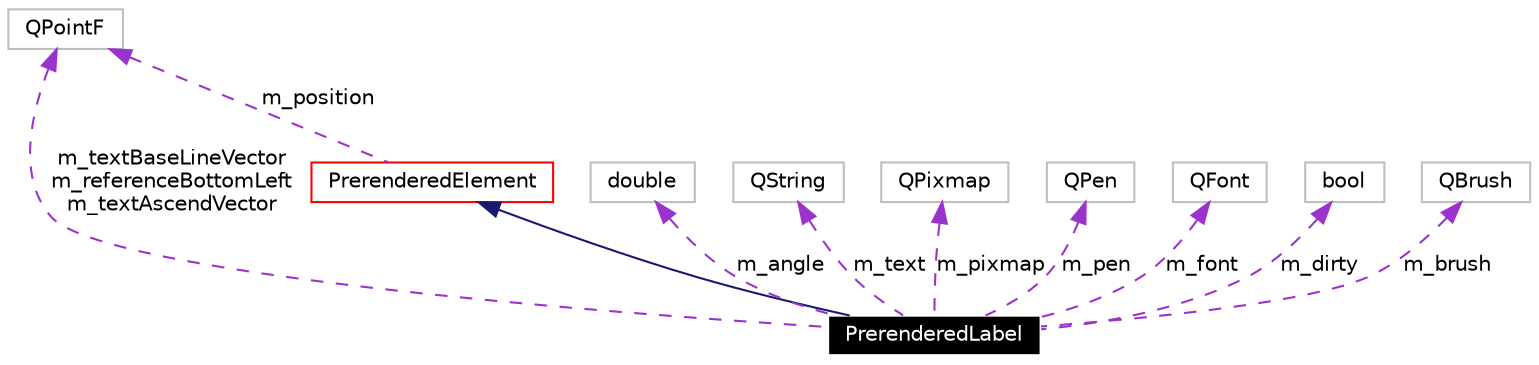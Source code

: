digraph G
{
  edge [fontname="Helvetica",fontsize=10,labelfontname="Helvetica",labelfontsize=10];
  node [fontname="Helvetica",fontsize=10,shape=record];
  Node17 [label="PrerenderedLabel",height=0.2,width=0.4,color="white", fillcolor="black", style="filled" fontcolor="white"];
  Node18 -> Node17 [dir=back,color="midnightblue",fontsize=10,style="solid",fontname="Helvetica"];
  Node18 [label="PrerenderedElement",height=0.2,width=0.4,color="red",URL="$class_prerendered_element.html"];
  Node20 -> Node18 [dir=back,color="darkorchid3",fontsize=10,style="dashed",label="m_position",fontname="Helvetica"];
  Node20 [label="QPointF",height=0.2,width=0.4,color="grey75"];
  Node21 -> Node17 [dir=back,color="darkorchid3",fontsize=10,style="dashed",label="m_angle",fontname="Helvetica"];
  Node21 [label="double",height=0.2,width=0.4,color="grey75"];
  Node20 -> Node17 [dir=back,color="darkorchid3",fontsize=10,style="dashed",label="m_textBaseLineVector\nm_referenceBottomLeft\nm_textAscendVector",fontname="Helvetica"];
  Node22 -> Node17 [dir=back,color="darkorchid3",fontsize=10,style="dashed",label="m_text",fontname="Helvetica"];
  Node22 [label="QString",height=0.2,width=0.4,color="grey75"];
  Node23 -> Node17 [dir=back,color="darkorchid3",fontsize=10,style="dashed",label="m_pixmap",fontname="Helvetica"];
  Node23 [label="QPixmap",height=0.2,width=0.4,color="grey75"];
  Node24 -> Node17 [dir=back,color="darkorchid3",fontsize=10,style="dashed",label="m_pen",fontname="Helvetica"];
  Node24 [label="QPen",height=0.2,width=0.4,color="grey75"];
  Node25 -> Node17 [dir=back,color="darkorchid3",fontsize=10,style="dashed",label="m_font",fontname="Helvetica"];
  Node25 [label="QFont",height=0.2,width=0.4,color="grey75"];
  Node26 -> Node17 [dir=back,color="darkorchid3",fontsize=10,style="dashed",label="m_dirty",fontname="Helvetica"];
  Node26 [label="bool",height=0.2,width=0.4,color="grey75"];
  Node27 -> Node17 [dir=back,color="darkorchid3",fontsize=10,style="dashed",label="m_brush",fontname="Helvetica"];
  Node27 [label="QBrush",height=0.2,width=0.4,color="grey75"];
}
